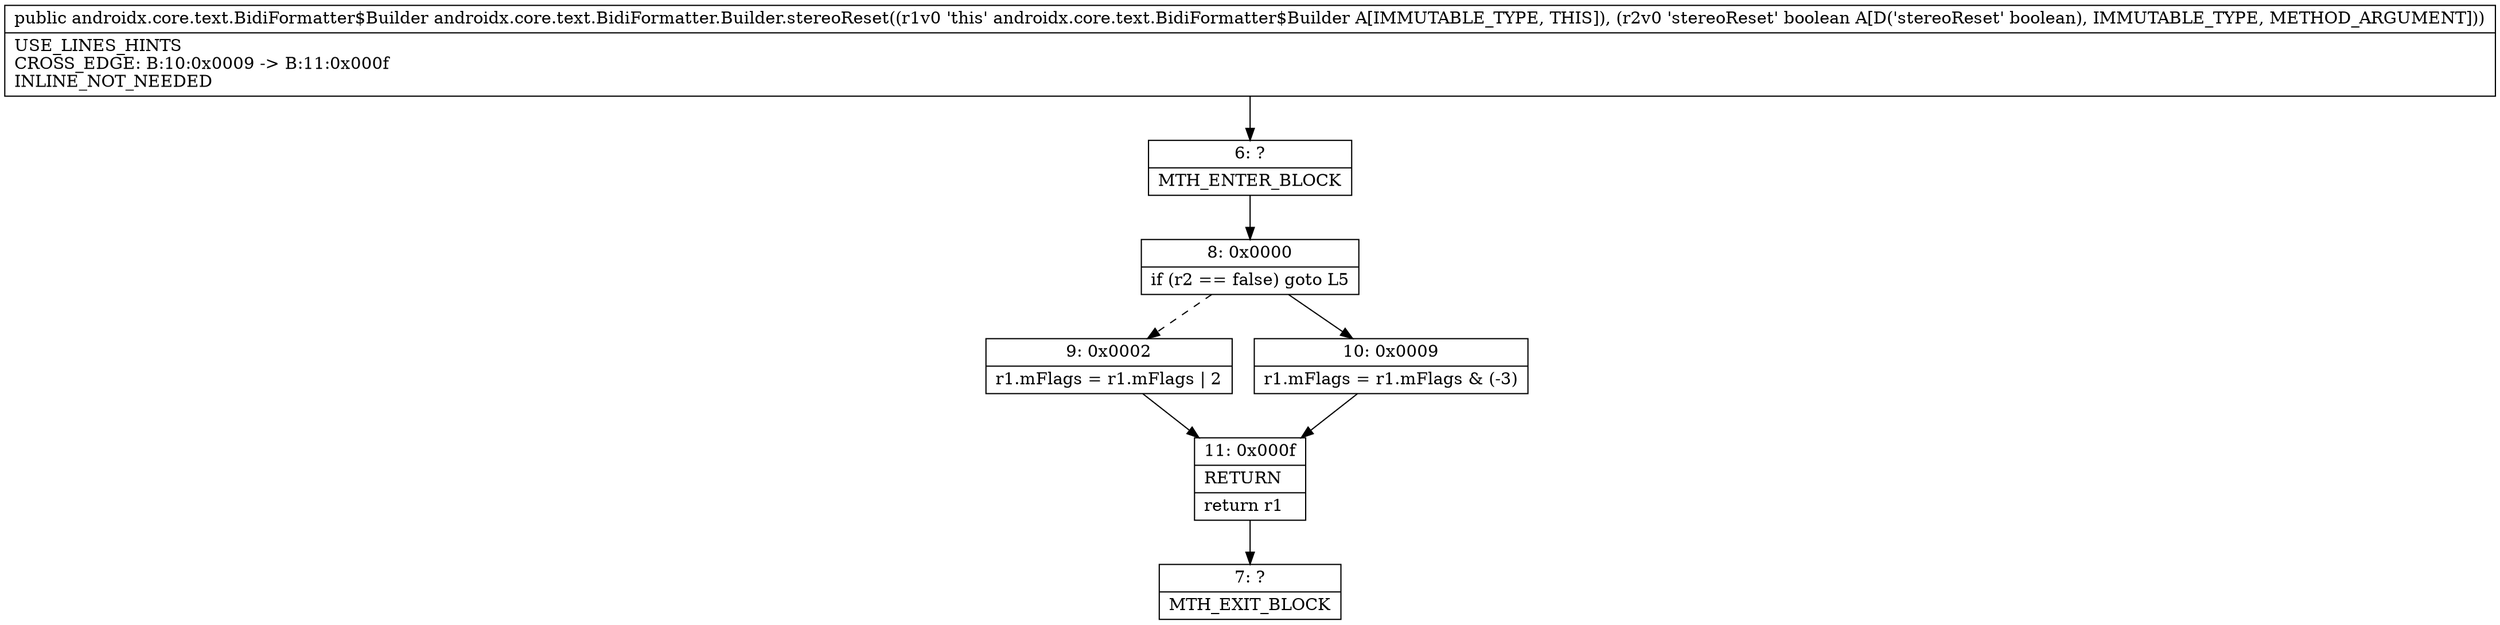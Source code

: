 digraph "CFG forandroidx.core.text.BidiFormatter.Builder.stereoReset(Z)Landroidx\/core\/text\/BidiFormatter$Builder;" {
Node_6 [shape=record,label="{6\:\ ?|MTH_ENTER_BLOCK\l}"];
Node_8 [shape=record,label="{8\:\ 0x0000|if (r2 == false) goto L5\l}"];
Node_9 [shape=record,label="{9\:\ 0x0002|r1.mFlags = r1.mFlags \| 2\l}"];
Node_11 [shape=record,label="{11\:\ 0x000f|RETURN\l|return r1\l}"];
Node_7 [shape=record,label="{7\:\ ?|MTH_EXIT_BLOCK\l}"];
Node_10 [shape=record,label="{10\:\ 0x0009|r1.mFlags = r1.mFlags & (\-3)\l}"];
MethodNode[shape=record,label="{public androidx.core.text.BidiFormatter$Builder androidx.core.text.BidiFormatter.Builder.stereoReset((r1v0 'this' androidx.core.text.BidiFormatter$Builder A[IMMUTABLE_TYPE, THIS]), (r2v0 'stereoReset' boolean A[D('stereoReset' boolean), IMMUTABLE_TYPE, METHOD_ARGUMENT]))  | USE_LINES_HINTS\lCROSS_EDGE: B:10:0x0009 \-\> B:11:0x000f\lINLINE_NOT_NEEDED\l}"];
MethodNode -> Node_6;Node_6 -> Node_8;
Node_8 -> Node_9[style=dashed];
Node_8 -> Node_10;
Node_9 -> Node_11;
Node_11 -> Node_7;
Node_10 -> Node_11;
}

